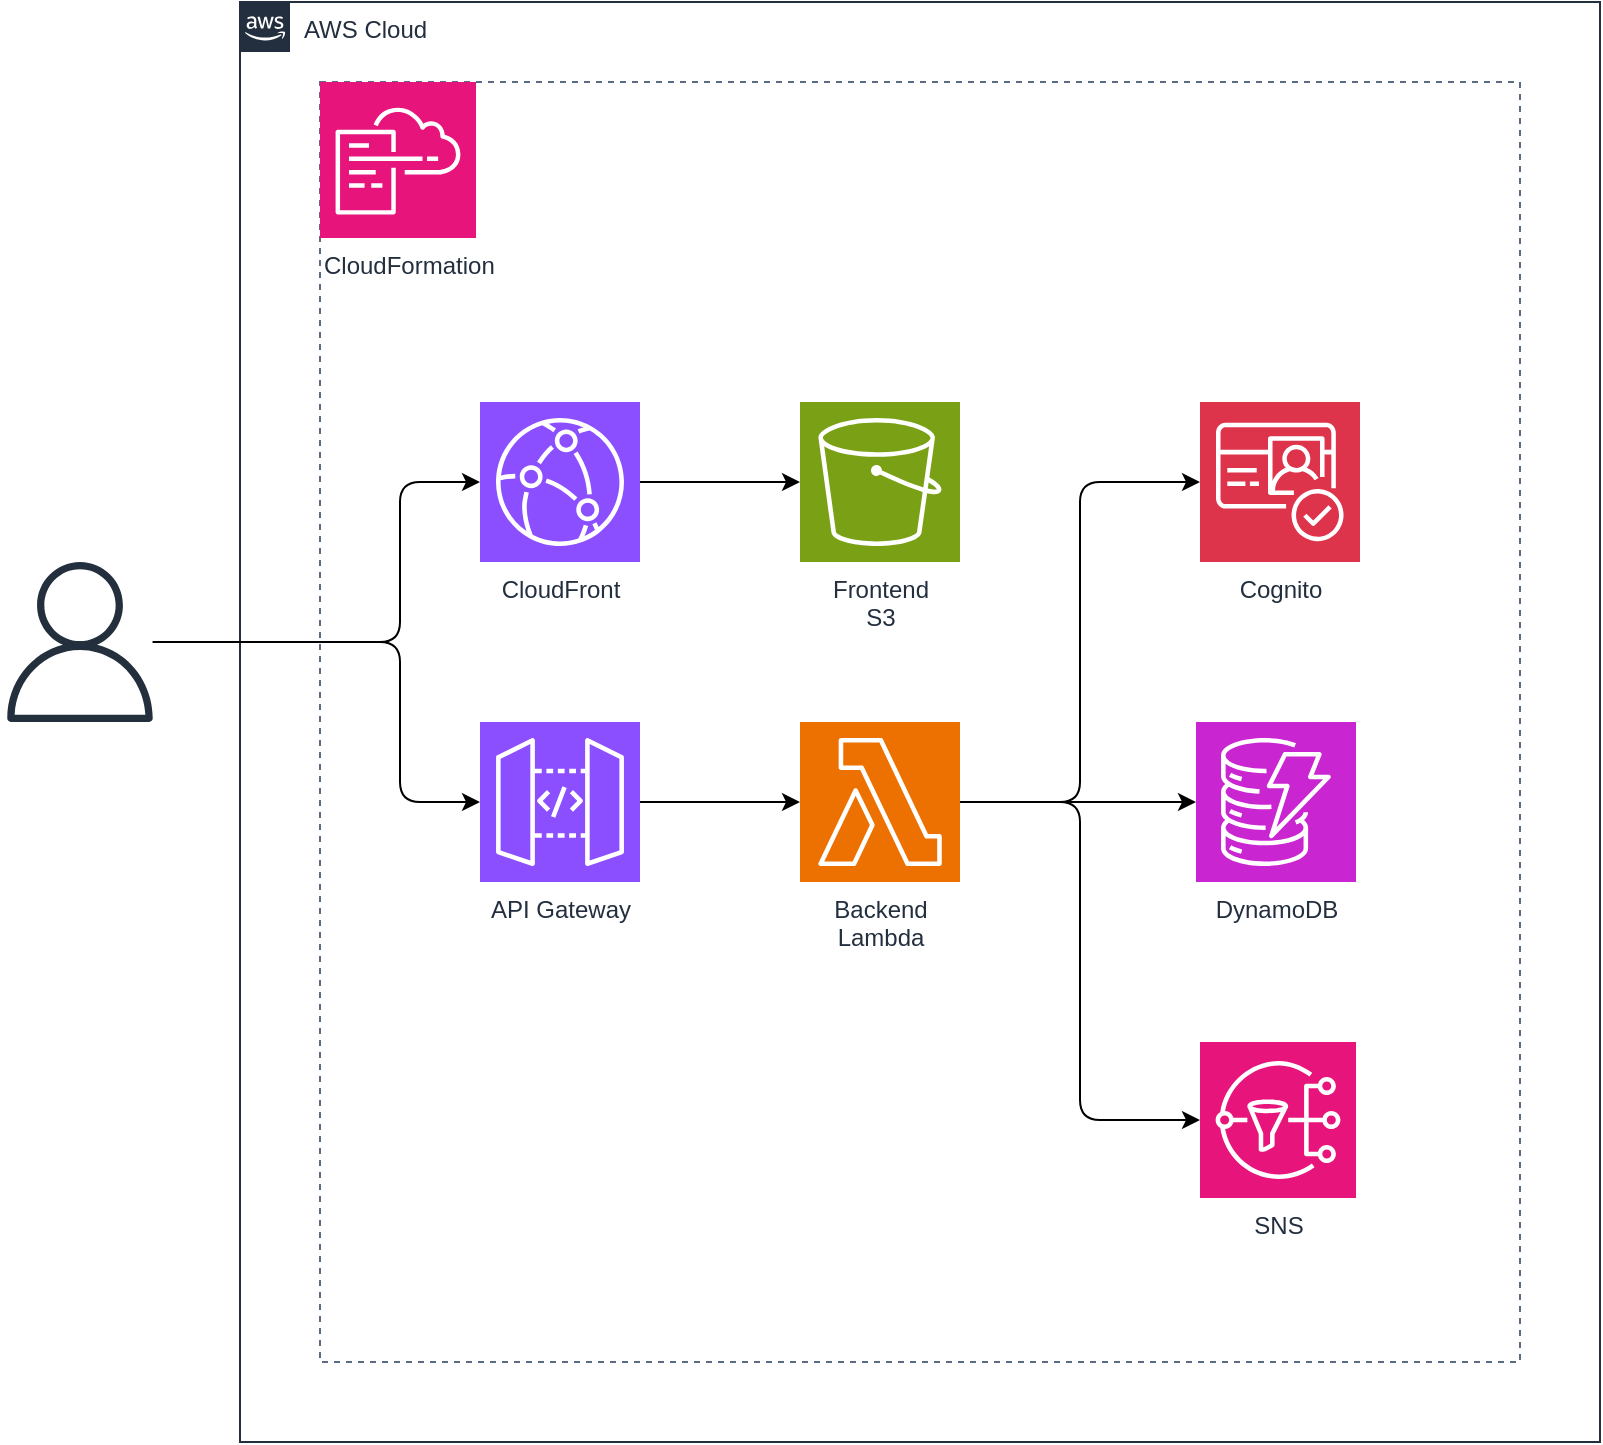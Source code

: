 <mxfile version="24.8.6">
  <diagram name="Page-1" id="E88krcwdeq8HklnVU5UK">
    <mxGraphModel dx="672" dy="684" grid="1" gridSize="10" guides="1" tooltips="1" connect="1" arrows="1" fold="1" page="1" pageScale="1" pageWidth="850" pageHeight="1100" math="0" shadow="0">
      <root>
        <mxCell id="0" />
        <mxCell id="1" parent="0" />
        <mxCell id="N7yOJFXAb9ECy452I6Fe-2" value="AWS Cloud" style="points=[[0,0],[0.25,0],[0.5,0],[0.75,0],[1,0],[1,0.25],[1,0.5],[1,0.75],[1,1],[0.75,1],[0.5,1],[0.25,1],[0,1],[0,0.75],[0,0.5],[0,0.25]];outlineConnect=0;gradientColor=none;html=1;whiteSpace=wrap;fontSize=12;fontStyle=0;container=1;pointerEvents=0;collapsible=0;recursiveResize=0;shape=mxgraph.aws4.group;grIcon=mxgraph.aws4.group_aws_cloud_alt;strokeColor=#232F3E;fillColor=none;verticalAlign=top;align=left;spacingLeft=30;fontColor=#232F3E;dashed=0;" vertex="1" parent="1">
          <mxGeometry x="160" y="80" width="680" height="720" as="geometry" />
        </mxCell>
        <mxCell id="N7yOJFXAb9ECy452I6Fe-3" value="&lt;div&gt;&lt;br&gt;&lt;/div&gt;" style="fillColor=none;strokeColor=#5A6C86;dashed=1;verticalAlign=top;fontStyle=0;fontColor=#5A6C86;whiteSpace=wrap;html=1;" vertex="1" parent="N7yOJFXAb9ECy452I6Fe-2">
          <mxGeometry x="40" y="40" width="600" height="640" as="geometry" />
        </mxCell>
        <mxCell id="N7yOJFXAb9ECy452I6Fe-11" value="CloudFormation" style="sketch=0;points=[[0,0,0],[0.25,0,0],[0.5,0,0],[0.75,0,0],[1,0,0],[0,1,0],[0.25,1,0],[0.5,1,0],[0.75,1,0],[1,1,0],[0,0.25,0],[0,0.5,0],[0,0.75,0],[1,0.25,0],[1,0.5,0],[1,0.75,0]];points=[[0,0,0],[0.25,0,0],[0.5,0,0],[0.75,0,0],[1,0,0],[0,1,0],[0.25,1,0],[0.5,1,0],[0.75,1,0],[1,1,0],[0,0.25,0],[0,0.5,0],[0,0.75,0],[1,0.25,0],[1,0.5,0],[1,0.75,0]];outlineConnect=0;fontColor=#232F3E;fillColor=#E7157B;strokeColor=#ffffff;dashed=0;verticalLabelPosition=bottom;verticalAlign=top;align=left;html=1;fontSize=12;fontStyle=0;aspect=fixed;shape=mxgraph.aws4.resourceIcon;resIcon=mxgraph.aws4.cloudformation;" vertex="1" parent="N7yOJFXAb9ECy452I6Fe-2">
          <mxGeometry x="40" y="40" width="78" height="78" as="geometry" />
        </mxCell>
        <mxCell id="N7yOJFXAb9ECy452I6Fe-12" style="edgeStyle=orthogonalEdgeStyle;rounded=0;orthogonalLoop=1;jettySize=auto;html=1;" edge="1" parent="N7yOJFXAb9ECy452I6Fe-2" source="N7yOJFXAb9ECy452I6Fe-6" target="N7yOJFXAb9ECy452I6Fe-4">
          <mxGeometry relative="1" as="geometry" />
        </mxCell>
        <mxCell id="N7yOJFXAb9ECy452I6Fe-19" style="edgeStyle=orthogonalEdgeStyle;rounded=1;orthogonalLoop=1;jettySize=auto;html=1;entryX=0;entryY=0.5;entryDx=0;entryDy=0;entryPerimeter=0;curved=0;" edge="1" parent="N7yOJFXAb9ECy452I6Fe-2" source="N7yOJFXAb9ECy452I6Fe-4" target="N7yOJFXAb9ECy452I6Fe-9">
          <mxGeometry relative="1" as="geometry" />
        </mxCell>
        <mxCell id="N7yOJFXAb9ECy452I6Fe-20" style="edgeStyle=orthogonalEdgeStyle;rounded=1;orthogonalLoop=1;jettySize=auto;html=1;entryX=0;entryY=0.5;entryDx=0;entryDy=0;entryPerimeter=0;curved=0;" edge="1" parent="N7yOJFXAb9ECy452I6Fe-2" source="N7yOJFXAb9ECy452I6Fe-4" target="N7yOJFXAb9ECy452I6Fe-5">
          <mxGeometry relative="1" as="geometry" />
        </mxCell>
        <mxCell id="N7yOJFXAb9ECy452I6Fe-8" value="Frontend&lt;div&gt;S3&lt;/div&gt;" style="sketch=0;points=[[0,0,0],[0.25,0,0],[0.5,0,0],[0.75,0,0],[1,0,0],[0,1,0],[0.25,1,0],[0.5,1,0],[0.75,1,0],[1,1,0],[0,0.25,0],[0,0.5,0],[0,0.75,0],[1,0.25,0],[1,0.5,0],[1,0.75,0]];outlineConnect=0;fontColor=#232F3E;fillColor=#7AA116;strokeColor=#ffffff;dashed=0;verticalLabelPosition=bottom;verticalAlign=top;align=center;html=1;fontSize=12;fontStyle=0;aspect=fixed;shape=mxgraph.aws4.resourceIcon;resIcon=mxgraph.aws4.s3;" vertex="1" parent="N7yOJFXAb9ECy452I6Fe-2">
          <mxGeometry x="280" y="200" width="80" height="80" as="geometry" />
        </mxCell>
        <mxCell id="N7yOJFXAb9ECy452I6Fe-7" value="CloudFront" style="sketch=0;points=[[0,0,0],[0.25,0,0],[0.5,0,0],[0.75,0,0],[1,0,0],[0,1,0],[0.25,1,0],[0.5,1,0],[0.75,1,0],[1,1,0],[0,0.25,0],[0,0.5,0],[0,0.75,0],[1,0.25,0],[1,0.5,0],[1,0.75,0]];outlineConnect=0;fontColor=#232F3E;fillColor=#8C4FFF;strokeColor=#ffffff;dashed=0;verticalLabelPosition=bottom;verticalAlign=top;align=center;html=1;fontSize=12;fontStyle=0;aspect=fixed;shape=mxgraph.aws4.resourceIcon;resIcon=mxgraph.aws4.cloudfront;" vertex="1" parent="N7yOJFXAb9ECy452I6Fe-2">
          <mxGeometry x="120" y="200" width="80" height="80" as="geometry" />
        </mxCell>
        <mxCell id="N7yOJFXAb9ECy452I6Fe-10" style="edgeStyle=orthogonalEdgeStyle;rounded=0;orthogonalLoop=1;jettySize=auto;html=1;" edge="1" parent="N7yOJFXAb9ECy452I6Fe-2" source="N7yOJFXAb9ECy452I6Fe-7" target="N7yOJFXAb9ECy452I6Fe-8">
          <mxGeometry relative="1" as="geometry" />
        </mxCell>
        <mxCell id="N7yOJFXAb9ECy452I6Fe-6" value="API Gateway" style="sketch=0;points=[[0,0,0],[0.25,0,0],[0.5,0,0],[0.75,0,0],[1,0,0],[0,1,0],[0.25,1,0],[0.5,1,0],[0.75,1,0],[1,1,0],[0,0.25,0],[0,0.5,0],[0,0.75,0],[1,0.25,0],[1,0.5,0],[1,0.75,0]];outlineConnect=0;fontColor=#232F3E;fillColor=#8C4FFF;strokeColor=#ffffff;dashed=0;verticalLabelPosition=bottom;verticalAlign=top;align=center;html=1;fontSize=12;fontStyle=0;aspect=fixed;shape=mxgraph.aws4.resourceIcon;resIcon=mxgraph.aws4.api_gateway;" vertex="1" parent="N7yOJFXAb9ECy452I6Fe-2">
          <mxGeometry x="120" y="360" width="80" height="80" as="geometry" />
        </mxCell>
        <mxCell id="N7yOJFXAb9ECy452I6Fe-4" value="Backend&lt;div&gt;Lambda&lt;/div&gt;" style="sketch=0;points=[[0,0,0],[0.25,0,0],[0.5,0,0],[0.75,0,0],[1,0,0],[0,1,0],[0.25,1,0],[0.5,1,0],[0.75,1,0],[1,1,0],[0,0.25,0],[0,0.5,0],[0,0.75,0],[1,0.25,0],[1,0.5,0],[1,0.75,0]];outlineConnect=0;fontColor=#232F3E;fillColor=#ED7100;strokeColor=#ffffff;dashed=0;verticalLabelPosition=bottom;verticalAlign=top;align=center;html=1;fontSize=12;fontStyle=0;aspect=fixed;shape=mxgraph.aws4.resourceIcon;resIcon=mxgraph.aws4.lambda;" vertex="1" parent="N7yOJFXAb9ECy452I6Fe-2">
          <mxGeometry x="280" y="360" width="80" height="80" as="geometry" />
        </mxCell>
        <mxCell id="N7yOJFXAb9ECy452I6Fe-9" value="Cognito" style="sketch=0;points=[[0,0,0],[0.25,0,0],[0.5,0,0],[0.75,0,0],[1,0,0],[0,1,0],[0.25,1,0],[0.5,1,0],[0.75,1,0],[1,1,0],[0,0.25,0],[0,0.5,0],[0,0.75,0],[1,0.25,0],[1,0.5,0],[1,0.75,0]];outlineConnect=0;fontColor=#232F3E;fillColor=#DD344C;strokeColor=#ffffff;dashed=0;verticalLabelPosition=bottom;verticalAlign=top;align=center;html=1;fontSize=12;fontStyle=0;aspect=fixed;shape=mxgraph.aws4.resourceIcon;resIcon=mxgraph.aws4.cognito;" vertex="1" parent="N7yOJFXAb9ECy452I6Fe-2">
          <mxGeometry x="480" y="200" width="80" height="80" as="geometry" />
        </mxCell>
        <mxCell id="N7yOJFXAb9ECy452I6Fe-5" value="DynamoDB" style="sketch=0;points=[[0,0,0],[0.25,0,0],[0.5,0,0],[0.75,0,0],[1,0,0],[0,1,0],[0.25,1,0],[0.5,1,0],[0.75,1,0],[1,1,0],[0,0.25,0],[0,0.5,0],[0,0.75,0],[1,0.25,0],[1,0.5,0],[1,0.75,0]];outlineConnect=0;fontColor=#232F3E;fillColor=#C925D1;strokeColor=#ffffff;dashed=0;verticalLabelPosition=bottom;verticalAlign=top;align=center;html=1;fontSize=12;fontStyle=0;aspect=fixed;shape=mxgraph.aws4.resourceIcon;resIcon=mxgraph.aws4.dynamodb;" vertex="1" parent="N7yOJFXAb9ECy452I6Fe-2">
          <mxGeometry x="478" y="360" width="80" height="80" as="geometry" />
        </mxCell>
        <mxCell id="N7yOJFXAb9ECy452I6Fe-21" value="&lt;div&gt;SNS&lt;/div&gt;" style="sketch=0;points=[[0,0,0],[0.25,0,0],[0.5,0,0],[0.75,0,0],[1,0,0],[0,1,0],[0.25,1,0],[0.5,1,0],[0.75,1,0],[1,1,0],[0,0.25,0],[0,0.5,0],[0,0.75,0],[1,0.25,0],[1,0.5,0],[1,0.75,0]];outlineConnect=0;fontColor=#232F3E;fillColor=#E7157B;strokeColor=#ffffff;dashed=0;verticalLabelPosition=bottom;verticalAlign=top;align=center;html=1;fontSize=12;fontStyle=0;aspect=fixed;shape=mxgraph.aws4.resourceIcon;resIcon=mxgraph.aws4.sns;" vertex="1" parent="N7yOJFXAb9ECy452I6Fe-2">
          <mxGeometry x="480" y="520" width="78" height="78" as="geometry" />
        </mxCell>
        <mxCell id="N7yOJFXAb9ECy452I6Fe-22" style="edgeStyle=orthogonalEdgeStyle;rounded=1;orthogonalLoop=1;jettySize=auto;html=1;entryX=0;entryY=0.5;entryDx=0;entryDy=0;entryPerimeter=0;curved=0;" edge="1" parent="N7yOJFXAb9ECy452I6Fe-2" source="N7yOJFXAb9ECy452I6Fe-4" target="N7yOJFXAb9ECy452I6Fe-21">
          <mxGeometry relative="1" as="geometry" />
        </mxCell>
        <mxCell id="N7yOJFXAb9ECy452I6Fe-1" value="" style="sketch=0;outlineConnect=0;fontColor=#232F3E;gradientColor=none;fillColor=#232F3D;strokeColor=none;dashed=0;verticalLabelPosition=bottom;verticalAlign=top;align=center;html=1;fontSize=12;fontStyle=0;aspect=fixed;pointerEvents=1;shape=mxgraph.aws4.user;" vertex="1" parent="1">
          <mxGeometry x="40" y="360" width="80" height="80" as="geometry" />
        </mxCell>
        <mxCell id="N7yOJFXAb9ECy452I6Fe-17" value="" style="edgeStyle=orthogonalEdgeStyle;rounded=1;orthogonalLoop=1;jettySize=auto;html=1;curved=0;" edge="1" parent="1" source="N7yOJFXAb9ECy452I6Fe-1" target="N7yOJFXAb9ECy452I6Fe-7">
          <mxGeometry relative="1" as="geometry">
            <mxPoint x="116" y="340" as="sourcePoint" />
            <mxPoint x="279" y="440" as="targetPoint" />
            <Array as="points">
              <mxPoint x="240" y="400" />
              <mxPoint x="240" y="320" />
            </Array>
          </mxGeometry>
        </mxCell>
        <mxCell id="N7yOJFXAb9ECy452I6Fe-18" style="edgeStyle=orthogonalEdgeStyle;rounded=1;orthogonalLoop=1;jettySize=auto;html=1;entryX=0;entryY=0.5;entryDx=0;entryDy=0;entryPerimeter=0;curved=0;" edge="1" parent="1" source="N7yOJFXAb9ECy452I6Fe-1" target="N7yOJFXAb9ECy452I6Fe-6">
          <mxGeometry relative="1" as="geometry">
            <Array as="points">
              <mxPoint x="240" y="400" />
              <mxPoint x="240" y="480" />
            </Array>
          </mxGeometry>
        </mxCell>
      </root>
    </mxGraphModel>
  </diagram>
</mxfile>
